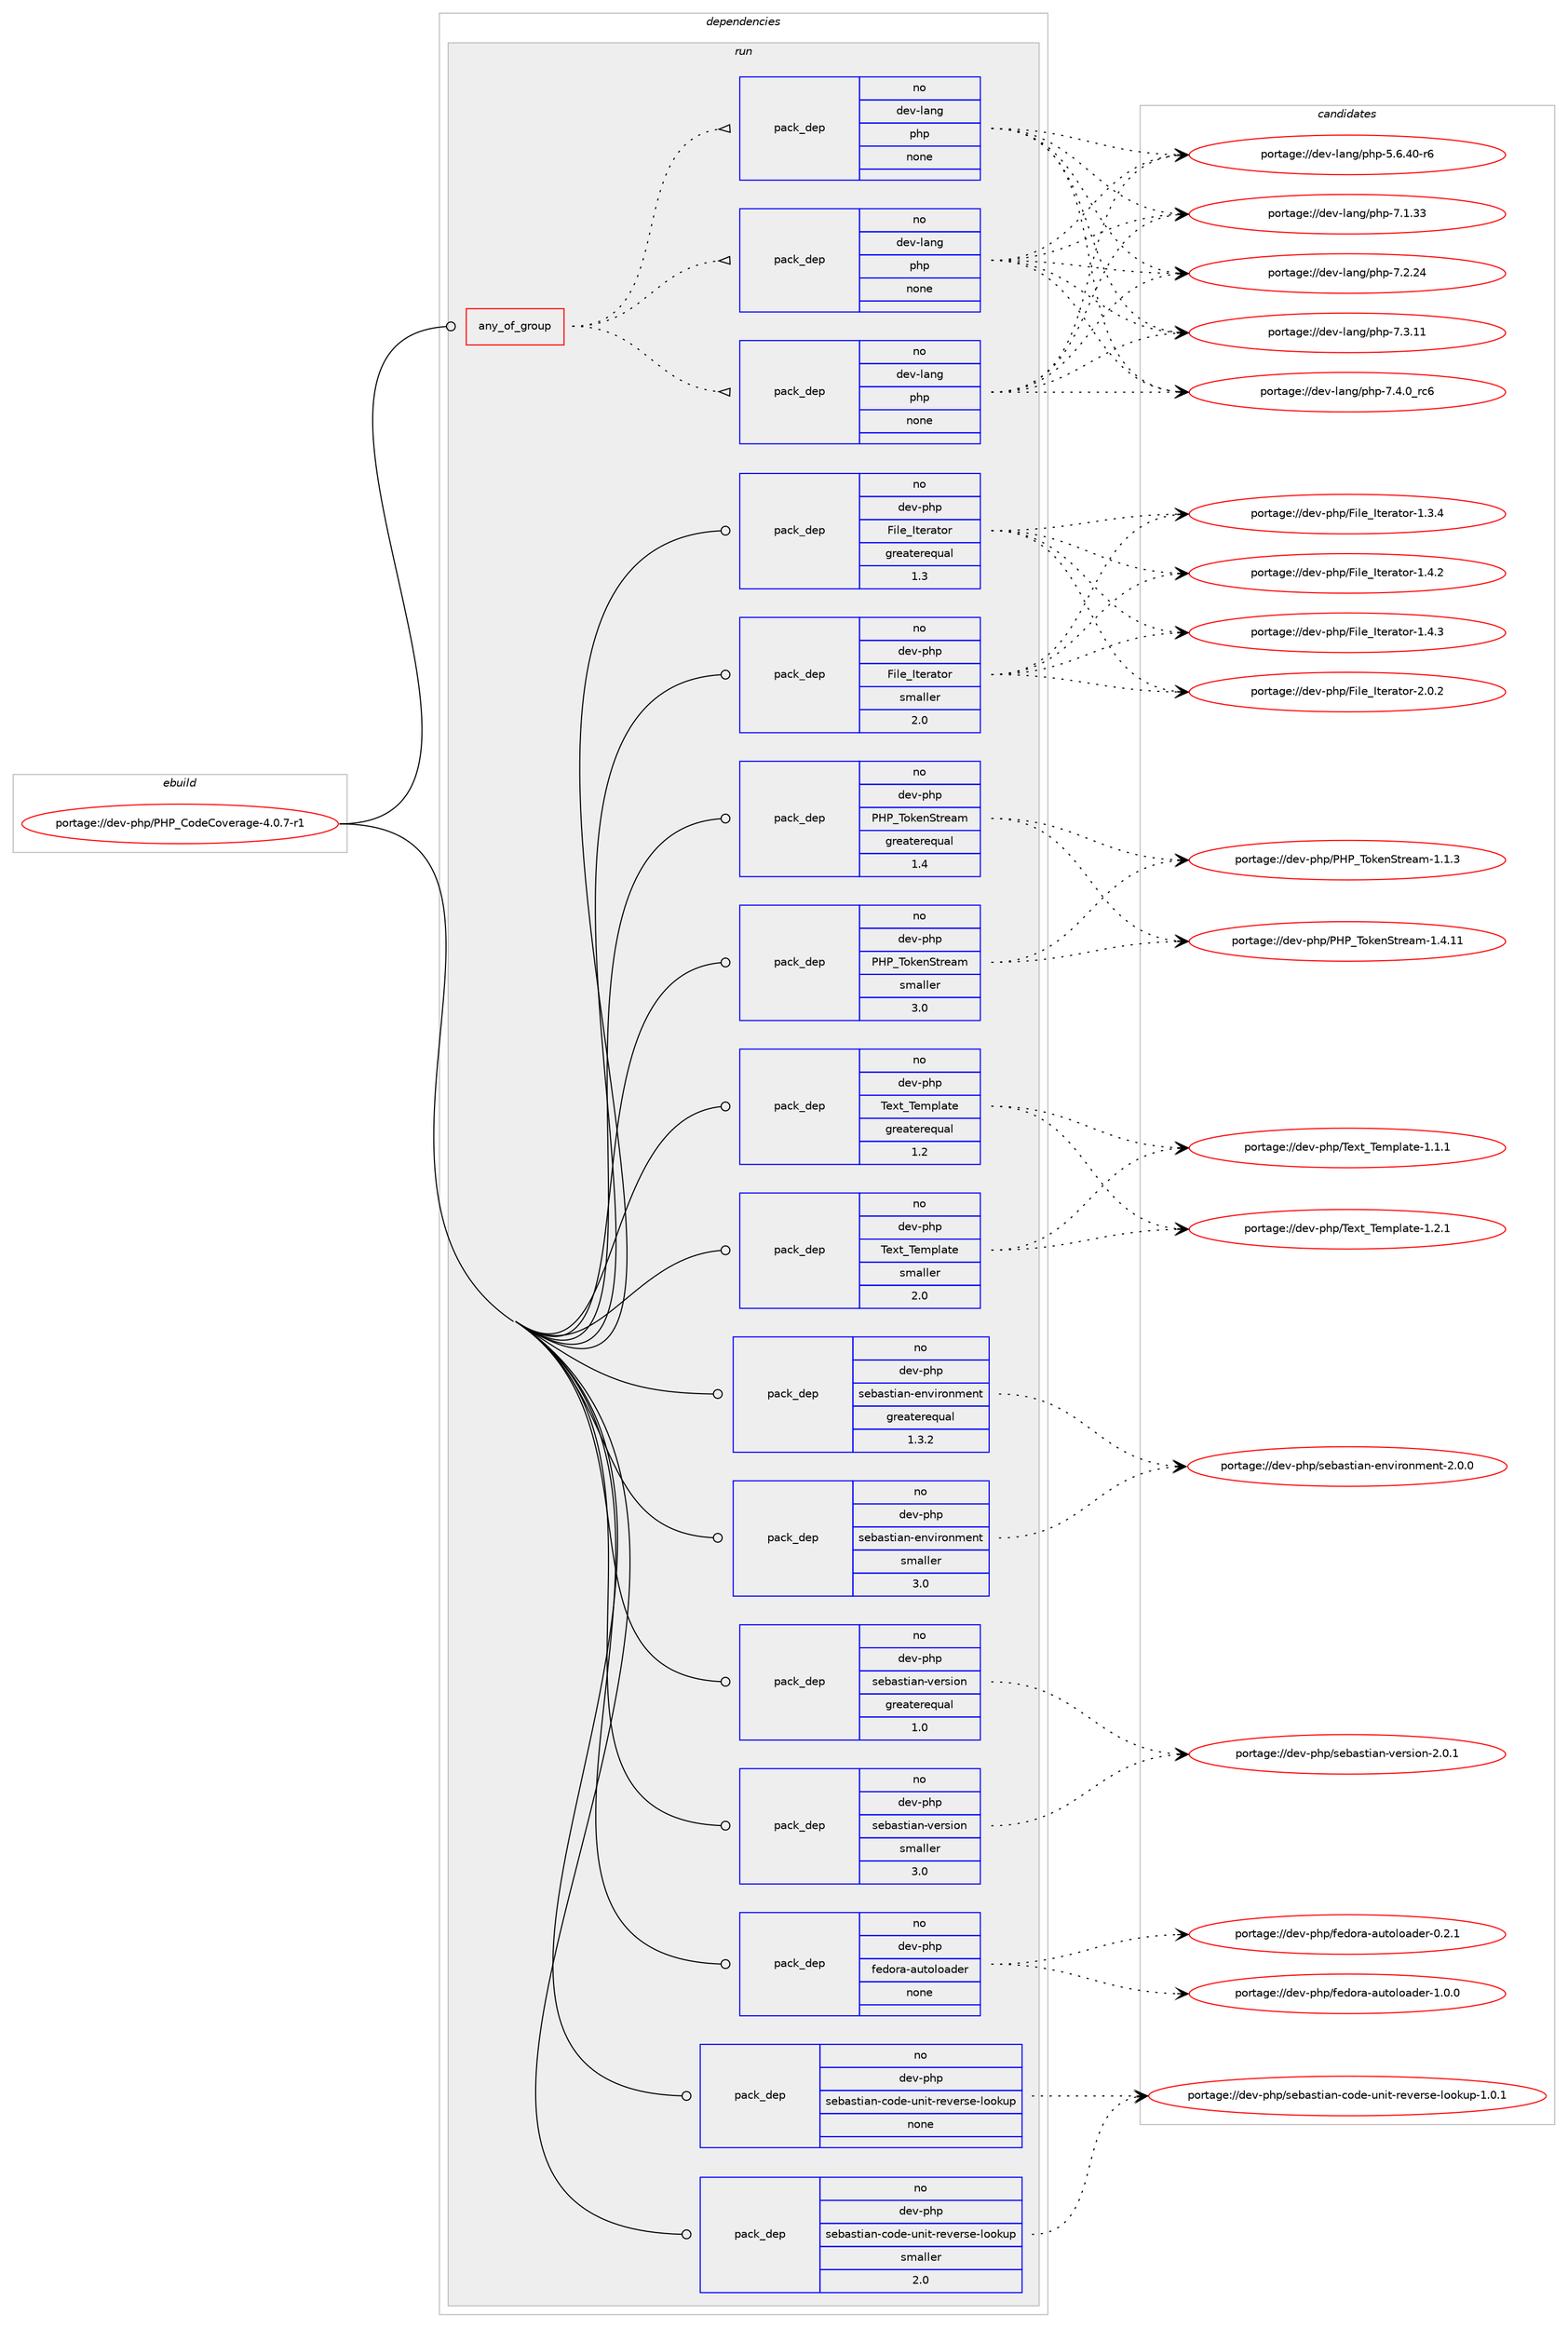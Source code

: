 digraph prolog {

# *************
# Graph options
# *************

newrank=true;
concentrate=true;
compound=true;
graph [rankdir=LR,fontname=Helvetica,fontsize=10,ranksep=1.5];#, ranksep=2.5, nodesep=0.2];
edge  [arrowhead=vee];
node  [fontname=Helvetica,fontsize=10];

# **********
# The ebuild
# **********

subgraph cluster_leftcol {
color=gray;
rank=same;
label=<<i>ebuild</i>>;
id [label="portage://dev-php/PHP_CodeCoverage-4.0.7-r1", color=red, width=4, href="../dev-php/PHP_CodeCoverage-4.0.7-r1.svg"];
}

# ****************
# The dependencies
# ****************

subgraph cluster_midcol {
color=gray;
label=<<i>dependencies</i>>;
subgraph cluster_compile {
fillcolor="#eeeeee";
style=filled;
label=<<i>compile</i>>;
}
subgraph cluster_compileandrun {
fillcolor="#eeeeee";
style=filled;
label=<<i>compile and run</i>>;
}
subgraph cluster_run {
fillcolor="#eeeeee";
style=filled;
label=<<i>run</i>>;
subgraph any3133 {
dependency124351 [label=<<TABLE BORDER="0" CELLBORDER="1" CELLSPACING="0" CELLPADDING="4"><TR><TD CELLPADDING="10">any_of_group</TD></TR></TABLE>>, shape=none, color=red];subgraph pack97128 {
dependency124352 [label=<<TABLE BORDER="0" CELLBORDER="1" CELLSPACING="0" CELLPADDING="4" WIDTH="220"><TR><TD ROWSPAN="6" CELLPADDING="30">pack_dep</TD></TR><TR><TD WIDTH="110">no</TD></TR><TR><TD>dev-lang</TD></TR><TR><TD>php</TD></TR><TR><TD>none</TD></TR><TR><TD></TD></TR></TABLE>>, shape=none, color=blue];
}
dependency124351:e -> dependency124352:w [weight=20,style="dotted",arrowhead="oinv"];
subgraph pack97129 {
dependency124353 [label=<<TABLE BORDER="0" CELLBORDER="1" CELLSPACING="0" CELLPADDING="4" WIDTH="220"><TR><TD ROWSPAN="6" CELLPADDING="30">pack_dep</TD></TR><TR><TD WIDTH="110">no</TD></TR><TR><TD>dev-lang</TD></TR><TR><TD>php</TD></TR><TR><TD>none</TD></TR><TR><TD></TD></TR></TABLE>>, shape=none, color=blue];
}
dependency124351:e -> dependency124353:w [weight=20,style="dotted",arrowhead="oinv"];
subgraph pack97130 {
dependency124354 [label=<<TABLE BORDER="0" CELLBORDER="1" CELLSPACING="0" CELLPADDING="4" WIDTH="220"><TR><TD ROWSPAN="6" CELLPADDING="30">pack_dep</TD></TR><TR><TD WIDTH="110">no</TD></TR><TR><TD>dev-lang</TD></TR><TR><TD>php</TD></TR><TR><TD>none</TD></TR><TR><TD></TD></TR></TABLE>>, shape=none, color=blue];
}
dependency124351:e -> dependency124354:w [weight=20,style="dotted",arrowhead="oinv"];
}
id:e -> dependency124351:w [weight=20,style="solid",arrowhead="odot"];
subgraph pack97131 {
dependency124355 [label=<<TABLE BORDER="0" CELLBORDER="1" CELLSPACING="0" CELLPADDING="4" WIDTH="220"><TR><TD ROWSPAN="6" CELLPADDING="30">pack_dep</TD></TR><TR><TD WIDTH="110">no</TD></TR><TR><TD>dev-php</TD></TR><TR><TD>File_Iterator</TD></TR><TR><TD>greaterequal</TD></TR><TR><TD>1.3</TD></TR></TABLE>>, shape=none, color=blue];
}
id:e -> dependency124355:w [weight=20,style="solid",arrowhead="odot"];
subgraph pack97132 {
dependency124356 [label=<<TABLE BORDER="0" CELLBORDER="1" CELLSPACING="0" CELLPADDING="4" WIDTH="220"><TR><TD ROWSPAN="6" CELLPADDING="30">pack_dep</TD></TR><TR><TD WIDTH="110">no</TD></TR><TR><TD>dev-php</TD></TR><TR><TD>File_Iterator</TD></TR><TR><TD>smaller</TD></TR><TR><TD>2.0</TD></TR></TABLE>>, shape=none, color=blue];
}
id:e -> dependency124356:w [weight=20,style="solid",arrowhead="odot"];
subgraph pack97133 {
dependency124357 [label=<<TABLE BORDER="0" CELLBORDER="1" CELLSPACING="0" CELLPADDING="4" WIDTH="220"><TR><TD ROWSPAN="6" CELLPADDING="30">pack_dep</TD></TR><TR><TD WIDTH="110">no</TD></TR><TR><TD>dev-php</TD></TR><TR><TD>PHP_TokenStream</TD></TR><TR><TD>greaterequal</TD></TR><TR><TD>1.4</TD></TR></TABLE>>, shape=none, color=blue];
}
id:e -> dependency124357:w [weight=20,style="solid",arrowhead="odot"];
subgraph pack97134 {
dependency124358 [label=<<TABLE BORDER="0" CELLBORDER="1" CELLSPACING="0" CELLPADDING="4" WIDTH="220"><TR><TD ROWSPAN="6" CELLPADDING="30">pack_dep</TD></TR><TR><TD WIDTH="110">no</TD></TR><TR><TD>dev-php</TD></TR><TR><TD>PHP_TokenStream</TD></TR><TR><TD>smaller</TD></TR><TR><TD>3.0</TD></TR></TABLE>>, shape=none, color=blue];
}
id:e -> dependency124358:w [weight=20,style="solid",arrowhead="odot"];
subgraph pack97135 {
dependency124359 [label=<<TABLE BORDER="0" CELLBORDER="1" CELLSPACING="0" CELLPADDING="4" WIDTH="220"><TR><TD ROWSPAN="6" CELLPADDING="30">pack_dep</TD></TR><TR><TD WIDTH="110">no</TD></TR><TR><TD>dev-php</TD></TR><TR><TD>Text_Template</TD></TR><TR><TD>greaterequal</TD></TR><TR><TD>1.2</TD></TR></TABLE>>, shape=none, color=blue];
}
id:e -> dependency124359:w [weight=20,style="solid",arrowhead="odot"];
subgraph pack97136 {
dependency124360 [label=<<TABLE BORDER="0" CELLBORDER="1" CELLSPACING="0" CELLPADDING="4" WIDTH="220"><TR><TD ROWSPAN="6" CELLPADDING="30">pack_dep</TD></TR><TR><TD WIDTH="110">no</TD></TR><TR><TD>dev-php</TD></TR><TR><TD>Text_Template</TD></TR><TR><TD>smaller</TD></TR><TR><TD>2.0</TD></TR></TABLE>>, shape=none, color=blue];
}
id:e -> dependency124360:w [weight=20,style="solid",arrowhead="odot"];
subgraph pack97137 {
dependency124361 [label=<<TABLE BORDER="0" CELLBORDER="1" CELLSPACING="0" CELLPADDING="4" WIDTH="220"><TR><TD ROWSPAN="6" CELLPADDING="30">pack_dep</TD></TR><TR><TD WIDTH="110">no</TD></TR><TR><TD>dev-php</TD></TR><TR><TD>fedora-autoloader</TD></TR><TR><TD>none</TD></TR><TR><TD></TD></TR></TABLE>>, shape=none, color=blue];
}
id:e -> dependency124361:w [weight=20,style="solid",arrowhead="odot"];
subgraph pack97138 {
dependency124362 [label=<<TABLE BORDER="0" CELLBORDER="1" CELLSPACING="0" CELLPADDING="4" WIDTH="220"><TR><TD ROWSPAN="6" CELLPADDING="30">pack_dep</TD></TR><TR><TD WIDTH="110">no</TD></TR><TR><TD>dev-php</TD></TR><TR><TD>sebastian-code-unit-reverse-lookup</TD></TR><TR><TD>none</TD></TR><TR><TD></TD></TR></TABLE>>, shape=none, color=blue];
}
id:e -> dependency124362:w [weight=20,style="solid",arrowhead="odot"];
subgraph pack97139 {
dependency124363 [label=<<TABLE BORDER="0" CELLBORDER="1" CELLSPACING="0" CELLPADDING="4" WIDTH="220"><TR><TD ROWSPAN="6" CELLPADDING="30">pack_dep</TD></TR><TR><TD WIDTH="110">no</TD></TR><TR><TD>dev-php</TD></TR><TR><TD>sebastian-code-unit-reverse-lookup</TD></TR><TR><TD>smaller</TD></TR><TR><TD>2.0</TD></TR></TABLE>>, shape=none, color=blue];
}
id:e -> dependency124363:w [weight=20,style="solid",arrowhead="odot"];
subgraph pack97140 {
dependency124364 [label=<<TABLE BORDER="0" CELLBORDER="1" CELLSPACING="0" CELLPADDING="4" WIDTH="220"><TR><TD ROWSPAN="6" CELLPADDING="30">pack_dep</TD></TR><TR><TD WIDTH="110">no</TD></TR><TR><TD>dev-php</TD></TR><TR><TD>sebastian-environment</TD></TR><TR><TD>greaterequal</TD></TR><TR><TD>1.3.2</TD></TR></TABLE>>, shape=none, color=blue];
}
id:e -> dependency124364:w [weight=20,style="solid",arrowhead="odot"];
subgraph pack97141 {
dependency124365 [label=<<TABLE BORDER="0" CELLBORDER="1" CELLSPACING="0" CELLPADDING="4" WIDTH="220"><TR><TD ROWSPAN="6" CELLPADDING="30">pack_dep</TD></TR><TR><TD WIDTH="110">no</TD></TR><TR><TD>dev-php</TD></TR><TR><TD>sebastian-environment</TD></TR><TR><TD>smaller</TD></TR><TR><TD>3.0</TD></TR></TABLE>>, shape=none, color=blue];
}
id:e -> dependency124365:w [weight=20,style="solid",arrowhead="odot"];
subgraph pack97142 {
dependency124366 [label=<<TABLE BORDER="0" CELLBORDER="1" CELLSPACING="0" CELLPADDING="4" WIDTH="220"><TR><TD ROWSPAN="6" CELLPADDING="30">pack_dep</TD></TR><TR><TD WIDTH="110">no</TD></TR><TR><TD>dev-php</TD></TR><TR><TD>sebastian-version</TD></TR><TR><TD>greaterequal</TD></TR><TR><TD>1.0</TD></TR></TABLE>>, shape=none, color=blue];
}
id:e -> dependency124366:w [weight=20,style="solid",arrowhead="odot"];
subgraph pack97143 {
dependency124367 [label=<<TABLE BORDER="0" CELLBORDER="1" CELLSPACING="0" CELLPADDING="4" WIDTH="220"><TR><TD ROWSPAN="6" CELLPADDING="30">pack_dep</TD></TR><TR><TD WIDTH="110">no</TD></TR><TR><TD>dev-php</TD></TR><TR><TD>sebastian-version</TD></TR><TR><TD>smaller</TD></TR><TR><TD>3.0</TD></TR></TABLE>>, shape=none, color=blue];
}
id:e -> dependency124367:w [weight=20,style="solid",arrowhead="odot"];
}
}

# **************
# The candidates
# **************

subgraph cluster_choices {
rank=same;
color=gray;
label=<<i>candidates</i>>;

subgraph choice97128 {
color=black;
nodesep=1;
choiceportage100101118451089711010347112104112455346544652484511454 [label="portage://dev-lang/php-5.6.40-r6", color=red, width=4,href="../dev-lang/php-5.6.40-r6.svg"];
choiceportage10010111845108971101034711210411245554649465151 [label="portage://dev-lang/php-7.1.33", color=red, width=4,href="../dev-lang/php-7.1.33.svg"];
choiceportage10010111845108971101034711210411245554650465052 [label="portage://dev-lang/php-7.2.24", color=red, width=4,href="../dev-lang/php-7.2.24.svg"];
choiceportage10010111845108971101034711210411245554651464949 [label="portage://dev-lang/php-7.3.11", color=red, width=4,href="../dev-lang/php-7.3.11.svg"];
choiceportage100101118451089711010347112104112455546524648951149954 [label="portage://dev-lang/php-7.4.0_rc6", color=red, width=4,href="../dev-lang/php-7.4.0_rc6.svg"];
dependency124352:e -> choiceportage100101118451089711010347112104112455346544652484511454:w [style=dotted,weight="100"];
dependency124352:e -> choiceportage10010111845108971101034711210411245554649465151:w [style=dotted,weight="100"];
dependency124352:e -> choiceportage10010111845108971101034711210411245554650465052:w [style=dotted,weight="100"];
dependency124352:e -> choiceportage10010111845108971101034711210411245554651464949:w [style=dotted,weight="100"];
dependency124352:e -> choiceportage100101118451089711010347112104112455546524648951149954:w [style=dotted,weight="100"];
}
subgraph choice97129 {
color=black;
nodesep=1;
choiceportage100101118451089711010347112104112455346544652484511454 [label="portage://dev-lang/php-5.6.40-r6", color=red, width=4,href="../dev-lang/php-5.6.40-r6.svg"];
choiceportage10010111845108971101034711210411245554649465151 [label="portage://dev-lang/php-7.1.33", color=red, width=4,href="../dev-lang/php-7.1.33.svg"];
choiceportage10010111845108971101034711210411245554650465052 [label="portage://dev-lang/php-7.2.24", color=red, width=4,href="../dev-lang/php-7.2.24.svg"];
choiceportage10010111845108971101034711210411245554651464949 [label="portage://dev-lang/php-7.3.11", color=red, width=4,href="../dev-lang/php-7.3.11.svg"];
choiceportage100101118451089711010347112104112455546524648951149954 [label="portage://dev-lang/php-7.4.0_rc6", color=red, width=4,href="../dev-lang/php-7.4.0_rc6.svg"];
dependency124353:e -> choiceportage100101118451089711010347112104112455346544652484511454:w [style=dotted,weight="100"];
dependency124353:e -> choiceportage10010111845108971101034711210411245554649465151:w [style=dotted,weight="100"];
dependency124353:e -> choiceportage10010111845108971101034711210411245554650465052:w [style=dotted,weight="100"];
dependency124353:e -> choiceportage10010111845108971101034711210411245554651464949:w [style=dotted,weight="100"];
dependency124353:e -> choiceportage100101118451089711010347112104112455546524648951149954:w [style=dotted,weight="100"];
}
subgraph choice97130 {
color=black;
nodesep=1;
choiceportage100101118451089711010347112104112455346544652484511454 [label="portage://dev-lang/php-5.6.40-r6", color=red, width=4,href="../dev-lang/php-5.6.40-r6.svg"];
choiceportage10010111845108971101034711210411245554649465151 [label="portage://dev-lang/php-7.1.33", color=red, width=4,href="../dev-lang/php-7.1.33.svg"];
choiceportage10010111845108971101034711210411245554650465052 [label="portage://dev-lang/php-7.2.24", color=red, width=4,href="../dev-lang/php-7.2.24.svg"];
choiceportage10010111845108971101034711210411245554651464949 [label="portage://dev-lang/php-7.3.11", color=red, width=4,href="../dev-lang/php-7.3.11.svg"];
choiceportage100101118451089711010347112104112455546524648951149954 [label="portage://dev-lang/php-7.4.0_rc6", color=red, width=4,href="../dev-lang/php-7.4.0_rc6.svg"];
dependency124354:e -> choiceportage100101118451089711010347112104112455346544652484511454:w [style=dotted,weight="100"];
dependency124354:e -> choiceportage10010111845108971101034711210411245554649465151:w [style=dotted,weight="100"];
dependency124354:e -> choiceportage10010111845108971101034711210411245554650465052:w [style=dotted,weight="100"];
dependency124354:e -> choiceportage10010111845108971101034711210411245554651464949:w [style=dotted,weight="100"];
dependency124354:e -> choiceportage100101118451089711010347112104112455546524648951149954:w [style=dotted,weight="100"];
}
subgraph choice97131 {
color=black;
nodesep=1;
choiceportage100101118451121041124770105108101957311610111497116111114454946514652 [label="portage://dev-php/File_Iterator-1.3.4", color=red, width=4,href="../dev-php/File_Iterator-1.3.4.svg"];
choiceportage100101118451121041124770105108101957311610111497116111114454946524650 [label="portage://dev-php/File_Iterator-1.4.2", color=red, width=4,href="../dev-php/File_Iterator-1.4.2.svg"];
choiceportage100101118451121041124770105108101957311610111497116111114454946524651 [label="portage://dev-php/File_Iterator-1.4.3", color=red, width=4,href="../dev-php/File_Iterator-1.4.3.svg"];
choiceportage100101118451121041124770105108101957311610111497116111114455046484650 [label="portage://dev-php/File_Iterator-2.0.2", color=red, width=4,href="../dev-php/File_Iterator-2.0.2.svg"];
dependency124355:e -> choiceportage100101118451121041124770105108101957311610111497116111114454946514652:w [style=dotted,weight="100"];
dependency124355:e -> choiceportage100101118451121041124770105108101957311610111497116111114454946524650:w [style=dotted,weight="100"];
dependency124355:e -> choiceportage100101118451121041124770105108101957311610111497116111114454946524651:w [style=dotted,weight="100"];
dependency124355:e -> choiceportage100101118451121041124770105108101957311610111497116111114455046484650:w [style=dotted,weight="100"];
}
subgraph choice97132 {
color=black;
nodesep=1;
choiceportage100101118451121041124770105108101957311610111497116111114454946514652 [label="portage://dev-php/File_Iterator-1.3.4", color=red, width=4,href="../dev-php/File_Iterator-1.3.4.svg"];
choiceportage100101118451121041124770105108101957311610111497116111114454946524650 [label="portage://dev-php/File_Iterator-1.4.2", color=red, width=4,href="../dev-php/File_Iterator-1.4.2.svg"];
choiceportage100101118451121041124770105108101957311610111497116111114454946524651 [label="portage://dev-php/File_Iterator-1.4.3", color=red, width=4,href="../dev-php/File_Iterator-1.4.3.svg"];
choiceportage100101118451121041124770105108101957311610111497116111114455046484650 [label="portage://dev-php/File_Iterator-2.0.2", color=red, width=4,href="../dev-php/File_Iterator-2.0.2.svg"];
dependency124356:e -> choiceportage100101118451121041124770105108101957311610111497116111114454946514652:w [style=dotted,weight="100"];
dependency124356:e -> choiceportage100101118451121041124770105108101957311610111497116111114454946524650:w [style=dotted,weight="100"];
dependency124356:e -> choiceportage100101118451121041124770105108101957311610111497116111114454946524651:w [style=dotted,weight="100"];
dependency124356:e -> choiceportage100101118451121041124770105108101957311610111497116111114455046484650:w [style=dotted,weight="100"];
}
subgraph choice97133 {
color=black;
nodesep=1;
choiceportage100101118451121041124780728095841111071011108311611410197109454946494651 [label="portage://dev-php/PHP_TokenStream-1.1.3", color=red, width=4,href="../dev-php/PHP_TokenStream-1.1.3.svg"];
choiceportage10010111845112104112478072809584111107101110831161141019710945494652464949 [label="portage://dev-php/PHP_TokenStream-1.4.11", color=red, width=4,href="../dev-php/PHP_TokenStream-1.4.11.svg"];
dependency124357:e -> choiceportage100101118451121041124780728095841111071011108311611410197109454946494651:w [style=dotted,weight="100"];
dependency124357:e -> choiceportage10010111845112104112478072809584111107101110831161141019710945494652464949:w [style=dotted,weight="100"];
}
subgraph choice97134 {
color=black;
nodesep=1;
choiceportage100101118451121041124780728095841111071011108311611410197109454946494651 [label="portage://dev-php/PHP_TokenStream-1.1.3", color=red, width=4,href="../dev-php/PHP_TokenStream-1.1.3.svg"];
choiceportage10010111845112104112478072809584111107101110831161141019710945494652464949 [label="portage://dev-php/PHP_TokenStream-1.4.11", color=red, width=4,href="../dev-php/PHP_TokenStream-1.4.11.svg"];
dependency124358:e -> choiceportage100101118451121041124780728095841111071011108311611410197109454946494651:w [style=dotted,weight="100"];
dependency124358:e -> choiceportage10010111845112104112478072809584111107101110831161141019710945494652464949:w [style=dotted,weight="100"];
}
subgraph choice97135 {
color=black;
nodesep=1;
choiceportage100101118451121041124784101120116958410110911210897116101454946494649 [label="portage://dev-php/Text_Template-1.1.1", color=red, width=4,href="../dev-php/Text_Template-1.1.1.svg"];
choiceportage100101118451121041124784101120116958410110911210897116101454946504649 [label="portage://dev-php/Text_Template-1.2.1", color=red, width=4,href="../dev-php/Text_Template-1.2.1.svg"];
dependency124359:e -> choiceportage100101118451121041124784101120116958410110911210897116101454946494649:w [style=dotted,weight="100"];
dependency124359:e -> choiceportage100101118451121041124784101120116958410110911210897116101454946504649:w [style=dotted,weight="100"];
}
subgraph choice97136 {
color=black;
nodesep=1;
choiceportage100101118451121041124784101120116958410110911210897116101454946494649 [label="portage://dev-php/Text_Template-1.1.1", color=red, width=4,href="../dev-php/Text_Template-1.1.1.svg"];
choiceportage100101118451121041124784101120116958410110911210897116101454946504649 [label="portage://dev-php/Text_Template-1.2.1", color=red, width=4,href="../dev-php/Text_Template-1.2.1.svg"];
dependency124360:e -> choiceportage100101118451121041124784101120116958410110911210897116101454946494649:w [style=dotted,weight="100"];
dependency124360:e -> choiceportage100101118451121041124784101120116958410110911210897116101454946504649:w [style=dotted,weight="100"];
}
subgraph choice97137 {
color=black;
nodesep=1;
choiceportage100101118451121041124710210110011111497459711711611110811197100101114454846504649 [label="portage://dev-php/fedora-autoloader-0.2.1", color=red, width=4,href="../dev-php/fedora-autoloader-0.2.1.svg"];
choiceportage100101118451121041124710210110011111497459711711611110811197100101114454946484648 [label="portage://dev-php/fedora-autoloader-1.0.0", color=red, width=4,href="../dev-php/fedora-autoloader-1.0.0.svg"];
dependency124361:e -> choiceportage100101118451121041124710210110011111497459711711611110811197100101114454846504649:w [style=dotted,weight="100"];
dependency124361:e -> choiceportage100101118451121041124710210110011111497459711711611110811197100101114454946484648:w [style=dotted,weight="100"];
}
subgraph choice97138 {
color=black;
nodesep=1;
choiceportage10010111845112104112471151019897115116105971104599111100101451171101051164511410111810111411510145108111111107117112454946484649 [label="portage://dev-php/sebastian-code-unit-reverse-lookup-1.0.1", color=red, width=4,href="../dev-php/sebastian-code-unit-reverse-lookup-1.0.1.svg"];
dependency124362:e -> choiceportage10010111845112104112471151019897115116105971104599111100101451171101051164511410111810111411510145108111111107117112454946484649:w [style=dotted,weight="100"];
}
subgraph choice97139 {
color=black;
nodesep=1;
choiceportage10010111845112104112471151019897115116105971104599111100101451171101051164511410111810111411510145108111111107117112454946484649 [label="portage://dev-php/sebastian-code-unit-reverse-lookup-1.0.1", color=red, width=4,href="../dev-php/sebastian-code-unit-reverse-lookup-1.0.1.svg"];
dependency124363:e -> choiceportage10010111845112104112471151019897115116105971104599111100101451171101051164511410111810111411510145108111111107117112454946484649:w [style=dotted,weight="100"];
}
subgraph choice97140 {
color=black;
nodesep=1;
choiceportage100101118451121041124711510198971151161059711045101110118105114111110109101110116455046484648 [label="portage://dev-php/sebastian-environment-2.0.0", color=red, width=4,href="../dev-php/sebastian-environment-2.0.0.svg"];
dependency124364:e -> choiceportage100101118451121041124711510198971151161059711045101110118105114111110109101110116455046484648:w [style=dotted,weight="100"];
}
subgraph choice97141 {
color=black;
nodesep=1;
choiceportage100101118451121041124711510198971151161059711045101110118105114111110109101110116455046484648 [label="portage://dev-php/sebastian-environment-2.0.0", color=red, width=4,href="../dev-php/sebastian-environment-2.0.0.svg"];
dependency124365:e -> choiceportage100101118451121041124711510198971151161059711045101110118105114111110109101110116455046484648:w [style=dotted,weight="100"];
}
subgraph choice97142 {
color=black;
nodesep=1;
choiceportage100101118451121041124711510198971151161059711045118101114115105111110455046484649 [label="portage://dev-php/sebastian-version-2.0.1", color=red, width=4,href="../dev-php/sebastian-version-2.0.1.svg"];
dependency124366:e -> choiceportage100101118451121041124711510198971151161059711045118101114115105111110455046484649:w [style=dotted,weight="100"];
}
subgraph choice97143 {
color=black;
nodesep=1;
choiceportage100101118451121041124711510198971151161059711045118101114115105111110455046484649 [label="portage://dev-php/sebastian-version-2.0.1", color=red, width=4,href="../dev-php/sebastian-version-2.0.1.svg"];
dependency124367:e -> choiceportage100101118451121041124711510198971151161059711045118101114115105111110455046484649:w [style=dotted,weight="100"];
}
}

}
